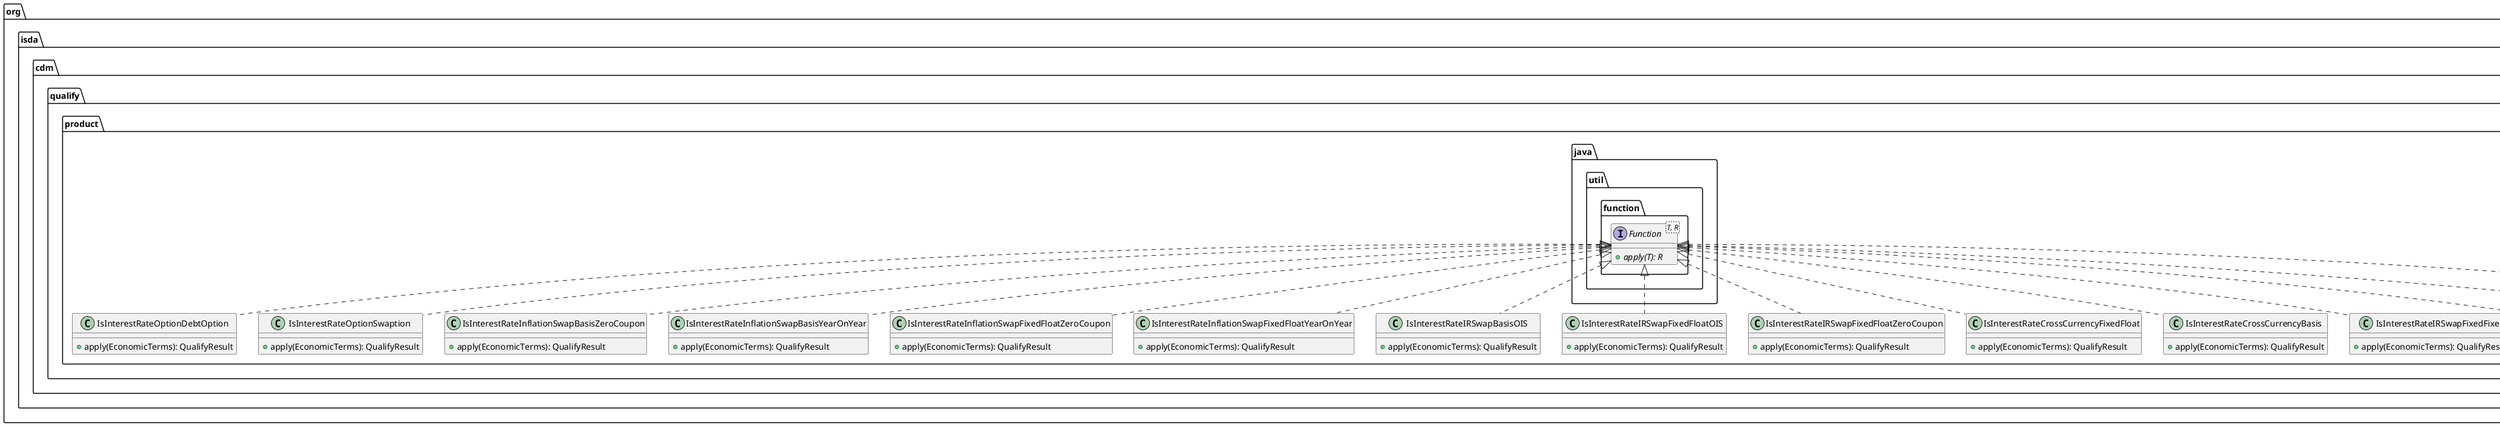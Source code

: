 @startuml

    namespace org.isda.cdm.qualify.product {

        class IsInterestRateOptionDebtOption [[IsInterestRateOptionDebtOption.html]] {
            +apply(EconomicTerms): QualifyResult
        }

        class IsInterestRateOptionSwaption [[IsInterestRateOptionSwaption.html]] {
            +apply(EconomicTerms): QualifyResult
        }

        class IsInterestRateInflationSwapBasisZeroCoupon [[IsInterestRateInflationSwapBasisZeroCoupon.html]] {
            +apply(EconomicTerms): QualifyResult
        }

        class IsInterestRateInflationSwapBasisYearOnYear [[IsInterestRateInflationSwapBasisYearOnYear.html]] {
            +apply(EconomicTerms): QualifyResult
        }

        class IsInterestRateInflationSwapFixedFloatZeroCoupon [[IsInterestRateInflationSwapFixedFloatZeroCoupon.html]] {
            +apply(EconomicTerms): QualifyResult
        }

        class IsInterestRateInflationSwapFixedFloatYearOnYear [[IsInterestRateInflationSwapFixedFloatYearOnYear.html]] {
            +apply(EconomicTerms): QualifyResult
        }

        class IsInterestRateIRSwapBasisOIS [[IsInterestRateIRSwapBasisOIS.html]] {
            +apply(EconomicTerms): QualifyResult
        }

        class IsInterestRateIRSwapFixedFloatOIS [[IsInterestRateIRSwapFixedFloatOIS.html]] {
            +apply(EconomicTerms): QualifyResult
        }

        class IsInterestRateIRSwapFixedFloatZeroCoupon [[IsInterestRateIRSwapFixedFloatZeroCoupon.html]] {
            +apply(EconomicTerms): QualifyResult
        }

        class IsInterestRateCrossCurrencyFixedFloat [[IsInterestRateCrossCurrencyFixedFloat.html]] {
            +apply(EconomicTerms): QualifyResult
        }

        class IsInterestRateCrossCurrencyBasis [[IsInterestRateCrossCurrencyBasis.html]] {
            +apply(EconomicTerms): QualifyResult
        }

        class IsInterestRateIRSwapFixedFixed [[IsInterestRateIRSwapFixedFixed.html]] {
            +apply(EconomicTerms): QualifyResult
        }

        class IsInterestRateIRSwapFixedFloat [[IsInterestRateIRSwapFixedFloat.html]] {
            +apply(EconomicTerms): QualifyResult
        }

        class IsInterestRateIRSwapFixedFloatPlainVanilla [[IsInterestRateIRSwapFixedFloatPlainVanilla.html]] {
            +apply(EconomicTerms): QualifyResult
        }

        class IsInterestRateIRSwapBasis [[IsInterestRateIRSwapBasis.html]] {
            +apply(EconomicTerms): QualifyResult
        }

        interface java.util.function.Function<T, R> {
            {abstract} +apply(T): R
        }
        java.util.function.Function <|.. IsInterestRateOptionDebtOption

        java.util.function.Function <|.. IsInterestRateOptionSwaption

        java.util.function.Function <|.. IsInterestRateInflationSwapBasisZeroCoupon

        java.util.function.Function <|.. IsInterestRateInflationSwapBasisYearOnYear

        java.util.function.Function <|.. IsInterestRateInflationSwapFixedFloatZeroCoupon

        java.util.function.Function <|.. IsInterestRateInflationSwapFixedFloatYearOnYear

        java.util.function.Function <|.. IsInterestRateIRSwapBasisOIS

        java.util.function.Function <|.. IsInterestRateIRSwapFixedFloatOIS

        java.util.function.Function <|.. IsInterestRateIRSwapFixedFloatZeroCoupon

        java.util.function.Function <|.. IsInterestRateCrossCurrencyFixedFloat

        java.util.function.Function <|.. IsInterestRateCrossCurrencyBasis

        java.util.function.Function <|.. IsInterestRateIRSwapFixedFixed

        java.util.function.Function <|.. IsInterestRateIRSwapFixedFloat

        java.util.function.Function <|.. IsInterestRateIRSwapFixedFloatPlainVanilla

        java.util.function.Function <|.. IsInterestRateIRSwapBasis

    }

@enduml
